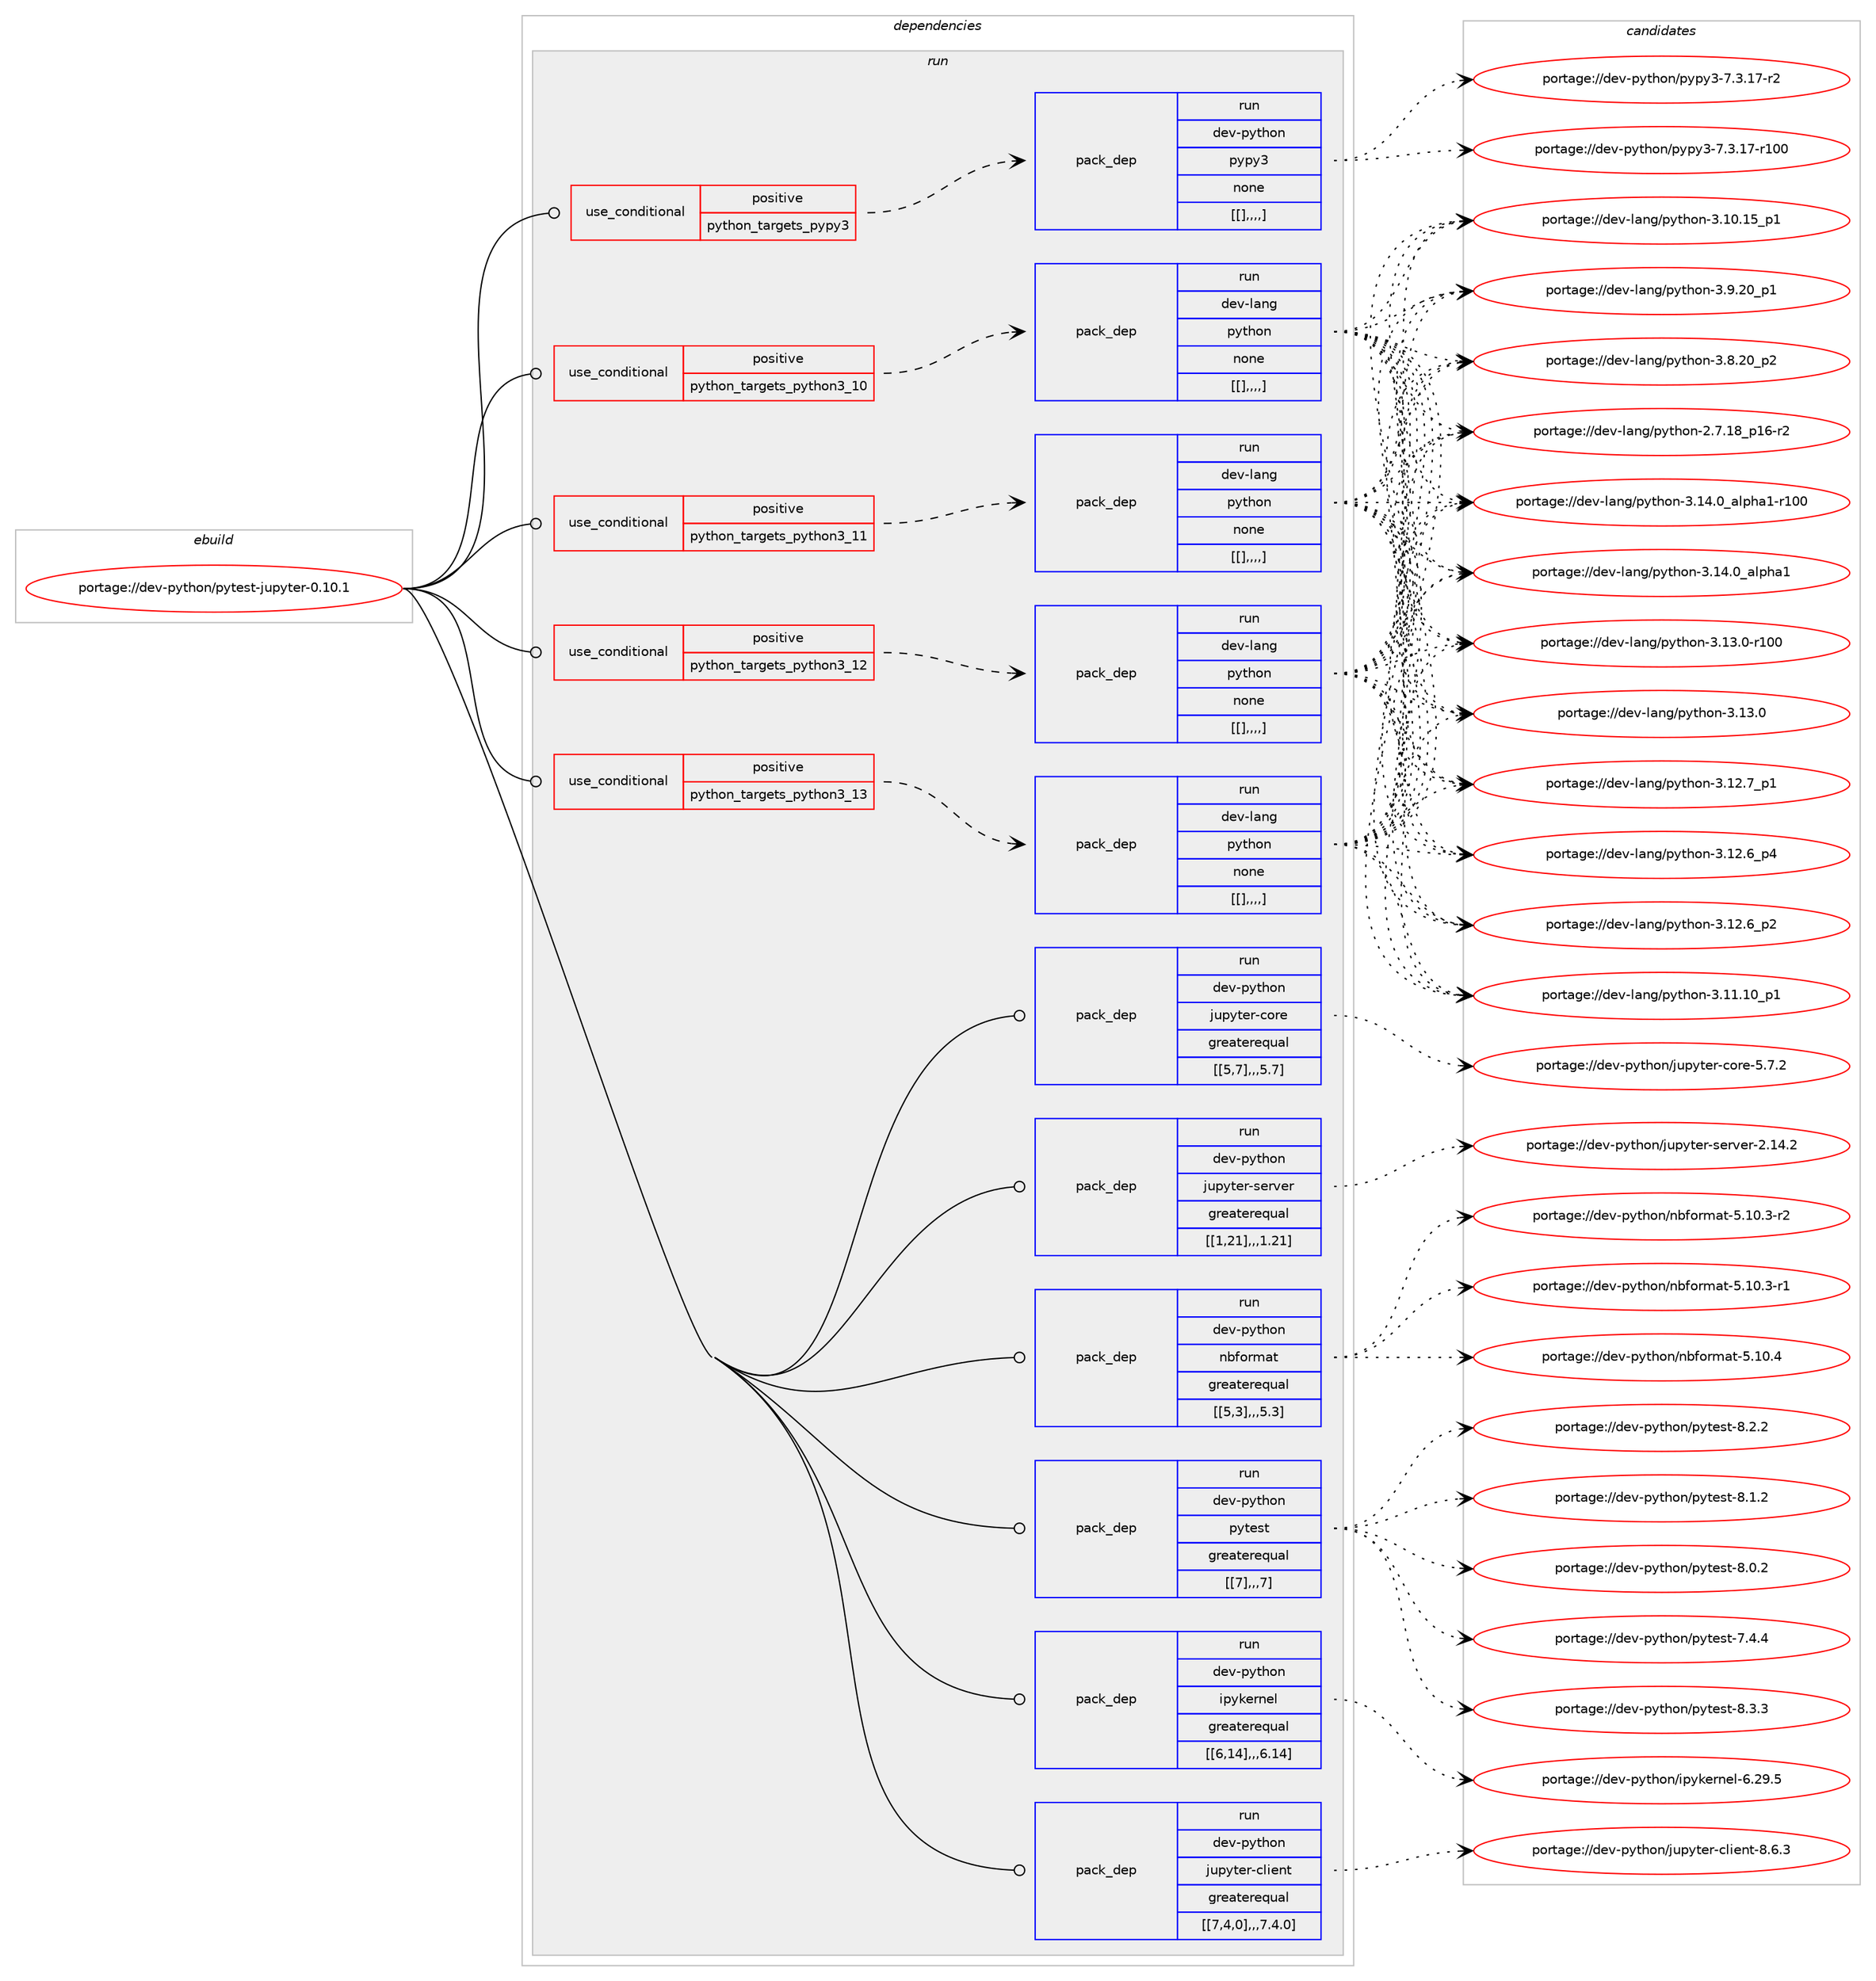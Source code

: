 digraph prolog {

# *************
# Graph options
# *************

newrank=true;
concentrate=true;
compound=true;
graph [rankdir=LR,fontname=Helvetica,fontsize=10,ranksep=1.5];#, ranksep=2.5, nodesep=0.2];
edge  [arrowhead=vee];
node  [fontname=Helvetica,fontsize=10];

# **********
# The ebuild
# **********

subgraph cluster_leftcol {
color=gray;
label=<<i>ebuild</i>>;
id [label="portage://dev-python/pytest-jupyter-0.10.1", color=red, width=4, href="../dev-python/pytest-jupyter-0.10.1.svg"];
}

# ****************
# The dependencies
# ****************

subgraph cluster_midcol {
color=gray;
label=<<i>dependencies</i>>;
subgraph cluster_compile {
fillcolor="#eeeeee";
style=filled;
label=<<i>compile</i>>;
}
subgraph cluster_compileandrun {
fillcolor="#eeeeee";
style=filled;
label=<<i>compile and run</i>>;
}
subgraph cluster_run {
fillcolor="#eeeeee";
style=filled;
label=<<i>run</i>>;
subgraph cond40508 {
dependency165546 [label=<<TABLE BORDER="0" CELLBORDER="1" CELLSPACING="0" CELLPADDING="4"><TR><TD ROWSPAN="3" CELLPADDING="10">use_conditional</TD></TR><TR><TD>positive</TD></TR><TR><TD>python_targets_pypy3</TD></TR></TABLE>>, shape=none, color=red];
subgraph pack123731 {
dependency165610 [label=<<TABLE BORDER="0" CELLBORDER="1" CELLSPACING="0" CELLPADDING="4" WIDTH="220"><TR><TD ROWSPAN="6" CELLPADDING="30">pack_dep</TD></TR><TR><TD WIDTH="110">run</TD></TR><TR><TD>dev-python</TD></TR><TR><TD>pypy3</TD></TR><TR><TD>none</TD></TR><TR><TD>[[],,,,]</TD></TR></TABLE>>, shape=none, color=blue];
}
dependency165546:e -> dependency165610:w [weight=20,style="dashed",arrowhead="vee"];
}
id:e -> dependency165546:w [weight=20,style="solid",arrowhead="odot"];
subgraph cond40544 {
dependency165649 [label=<<TABLE BORDER="0" CELLBORDER="1" CELLSPACING="0" CELLPADDING="4"><TR><TD ROWSPAN="3" CELLPADDING="10">use_conditional</TD></TR><TR><TD>positive</TD></TR><TR><TD>python_targets_python3_10</TD></TR></TABLE>>, shape=none, color=red];
subgraph pack123770 {
dependency165652 [label=<<TABLE BORDER="0" CELLBORDER="1" CELLSPACING="0" CELLPADDING="4" WIDTH="220"><TR><TD ROWSPAN="6" CELLPADDING="30">pack_dep</TD></TR><TR><TD WIDTH="110">run</TD></TR><TR><TD>dev-lang</TD></TR><TR><TD>python</TD></TR><TR><TD>none</TD></TR><TR><TD>[[],,,,]</TD></TR></TABLE>>, shape=none, color=blue];
}
dependency165649:e -> dependency165652:w [weight=20,style="dashed",arrowhead="vee"];
}
id:e -> dependency165649:w [weight=20,style="solid",arrowhead="odot"];
subgraph cond40575 {
dependency165772 [label=<<TABLE BORDER="0" CELLBORDER="1" CELLSPACING="0" CELLPADDING="4"><TR><TD ROWSPAN="3" CELLPADDING="10">use_conditional</TD></TR><TR><TD>positive</TD></TR><TR><TD>python_targets_python3_11</TD></TR></TABLE>>, shape=none, color=red];
subgraph pack123846 {
dependency165778 [label=<<TABLE BORDER="0" CELLBORDER="1" CELLSPACING="0" CELLPADDING="4" WIDTH="220"><TR><TD ROWSPAN="6" CELLPADDING="30">pack_dep</TD></TR><TR><TD WIDTH="110">run</TD></TR><TR><TD>dev-lang</TD></TR><TR><TD>python</TD></TR><TR><TD>none</TD></TR><TR><TD>[[],,,,]</TD></TR></TABLE>>, shape=none, color=blue];
}
dependency165772:e -> dependency165778:w [weight=20,style="dashed",arrowhead="vee"];
}
id:e -> dependency165772:w [weight=20,style="solid",arrowhead="odot"];
subgraph cond40604 {
dependency165785 [label=<<TABLE BORDER="0" CELLBORDER="1" CELLSPACING="0" CELLPADDING="4"><TR><TD ROWSPAN="3" CELLPADDING="10">use_conditional</TD></TR><TR><TD>positive</TD></TR><TR><TD>python_targets_python3_12</TD></TR></TABLE>>, shape=none, color=red];
subgraph pack123866 {
dependency165821 [label=<<TABLE BORDER="0" CELLBORDER="1" CELLSPACING="0" CELLPADDING="4" WIDTH="220"><TR><TD ROWSPAN="6" CELLPADDING="30">pack_dep</TD></TR><TR><TD WIDTH="110">run</TD></TR><TR><TD>dev-lang</TD></TR><TR><TD>python</TD></TR><TR><TD>none</TD></TR><TR><TD>[[],,,,]</TD></TR></TABLE>>, shape=none, color=blue];
}
dependency165785:e -> dependency165821:w [weight=20,style="dashed",arrowhead="vee"];
}
id:e -> dependency165785:w [weight=20,style="solid",arrowhead="odot"];
subgraph cond40644 {
dependency165901 [label=<<TABLE BORDER="0" CELLBORDER="1" CELLSPACING="0" CELLPADDING="4"><TR><TD ROWSPAN="3" CELLPADDING="10">use_conditional</TD></TR><TR><TD>positive</TD></TR><TR><TD>python_targets_python3_13</TD></TR></TABLE>>, shape=none, color=red];
subgraph pack123953 {
dependency166006 [label=<<TABLE BORDER="0" CELLBORDER="1" CELLSPACING="0" CELLPADDING="4" WIDTH="220"><TR><TD ROWSPAN="6" CELLPADDING="30">pack_dep</TD></TR><TR><TD WIDTH="110">run</TD></TR><TR><TD>dev-lang</TD></TR><TR><TD>python</TD></TR><TR><TD>none</TD></TR><TR><TD>[[],,,,]</TD></TR></TABLE>>, shape=none, color=blue];
}
dependency165901:e -> dependency166006:w [weight=20,style="dashed",arrowhead="vee"];
}
id:e -> dependency165901:w [weight=20,style="solid",arrowhead="odot"];
subgraph pack123994 {
dependency166027 [label=<<TABLE BORDER="0" CELLBORDER="1" CELLSPACING="0" CELLPADDING="4" WIDTH="220"><TR><TD ROWSPAN="6" CELLPADDING="30">pack_dep</TD></TR><TR><TD WIDTH="110">run</TD></TR><TR><TD>dev-python</TD></TR><TR><TD>ipykernel</TD></TR><TR><TD>greaterequal</TD></TR><TR><TD>[[6,14],,,6.14]</TD></TR></TABLE>>, shape=none, color=blue];
}
id:e -> dependency166027:w [weight=20,style="solid",arrowhead="odot"];
subgraph pack124033 {
dependency166071 [label=<<TABLE BORDER="0" CELLBORDER="1" CELLSPACING="0" CELLPADDING="4" WIDTH="220"><TR><TD ROWSPAN="6" CELLPADDING="30">pack_dep</TD></TR><TR><TD WIDTH="110">run</TD></TR><TR><TD>dev-python</TD></TR><TR><TD>jupyter-client</TD></TR><TR><TD>greaterequal</TD></TR><TR><TD>[[7,4,0],,,7.4.0]</TD></TR></TABLE>>, shape=none, color=blue];
}
id:e -> dependency166071:w [weight=20,style="solid",arrowhead="odot"];
subgraph pack124050 {
dependency166116 [label=<<TABLE BORDER="0" CELLBORDER="1" CELLSPACING="0" CELLPADDING="4" WIDTH="220"><TR><TD ROWSPAN="6" CELLPADDING="30">pack_dep</TD></TR><TR><TD WIDTH="110">run</TD></TR><TR><TD>dev-python</TD></TR><TR><TD>jupyter-core</TD></TR><TR><TD>greaterequal</TD></TR><TR><TD>[[5,7],,,5.7]</TD></TR></TABLE>>, shape=none, color=blue];
}
id:e -> dependency166116:w [weight=20,style="solid",arrowhead="odot"];
subgraph pack124097 {
dependency166178 [label=<<TABLE BORDER="0" CELLBORDER="1" CELLSPACING="0" CELLPADDING="4" WIDTH="220"><TR><TD ROWSPAN="6" CELLPADDING="30">pack_dep</TD></TR><TR><TD WIDTH="110">run</TD></TR><TR><TD>dev-python</TD></TR><TR><TD>jupyter-server</TD></TR><TR><TD>greaterequal</TD></TR><TR><TD>[[1,21],,,1.21]</TD></TR></TABLE>>, shape=none, color=blue];
}
id:e -> dependency166178:w [weight=20,style="solid",arrowhead="odot"];
subgraph pack124112 {
dependency166223 [label=<<TABLE BORDER="0" CELLBORDER="1" CELLSPACING="0" CELLPADDING="4" WIDTH="220"><TR><TD ROWSPAN="6" CELLPADDING="30">pack_dep</TD></TR><TR><TD WIDTH="110">run</TD></TR><TR><TD>dev-python</TD></TR><TR><TD>nbformat</TD></TR><TR><TD>greaterequal</TD></TR><TR><TD>[[5,3],,,5.3]</TD></TR></TABLE>>, shape=none, color=blue];
}
id:e -> dependency166223:w [weight=20,style="solid",arrowhead="odot"];
subgraph pack124188 {
dependency166327 [label=<<TABLE BORDER="0" CELLBORDER="1" CELLSPACING="0" CELLPADDING="4" WIDTH="220"><TR><TD ROWSPAN="6" CELLPADDING="30">pack_dep</TD></TR><TR><TD WIDTH="110">run</TD></TR><TR><TD>dev-python</TD></TR><TR><TD>pytest</TD></TR><TR><TD>greaterequal</TD></TR><TR><TD>[[7],,,7]</TD></TR></TABLE>>, shape=none, color=blue];
}
id:e -> dependency166327:w [weight=20,style="solid",arrowhead="odot"];
}
}

# **************
# The candidates
# **************

subgraph cluster_choices {
rank=same;
color=gray;
label=<<i>candidates</i>>;

subgraph choice123917 {
color=black;
nodesep=1;
choice100101118451121211161041111104711212111212151455546514649554511450 [label="portage://dev-python/pypy3-7.3.17-r2", color=red, width=4,href="../dev-python/pypy3-7.3.17-r2.svg"];
choice1001011184511212111610411111047112121112121514555465146495545114494848 [label="portage://dev-python/pypy3-7.3.17-r100", color=red, width=4,href="../dev-python/pypy3-7.3.17-r100.svg"];
dependency165610:e -> choice100101118451121211161041111104711212111212151455546514649554511450:w [style=dotted,weight="100"];
dependency165610:e -> choice1001011184511212111610411111047112121112121514555465146495545114494848:w [style=dotted,weight="100"];
}
subgraph choice123932 {
color=black;
nodesep=1;
choice100101118451089711010347112121116104111110455146495246489597108112104974945114494848 [label="portage://dev-lang/python-3.14.0_alpha1-r100", color=red, width=4,href="../dev-lang/python-3.14.0_alpha1-r100.svg"];
choice1001011184510897110103471121211161041111104551464952464895971081121049749 [label="portage://dev-lang/python-3.14.0_alpha1", color=red, width=4,href="../dev-lang/python-3.14.0_alpha1.svg"];
choice1001011184510897110103471121211161041111104551464951464845114494848 [label="portage://dev-lang/python-3.13.0-r100", color=red, width=4,href="../dev-lang/python-3.13.0-r100.svg"];
choice10010111845108971101034711212111610411111045514649514648 [label="portage://dev-lang/python-3.13.0", color=red, width=4,href="../dev-lang/python-3.13.0.svg"];
choice100101118451089711010347112121116104111110455146495046559511249 [label="portage://dev-lang/python-3.12.7_p1", color=red, width=4,href="../dev-lang/python-3.12.7_p1.svg"];
choice100101118451089711010347112121116104111110455146495046549511252 [label="portage://dev-lang/python-3.12.6_p4", color=red, width=4,href="../dev-lang/python-3.12.6_p4.svg"];
choice100101118451089711010347112121116104111110455146495046549511250 [label="portage://dev-lang/python-3.12.6_p2", color=red, width=4,href="../dev-lang/python-3.12.6_p2.svg"];
choice10010111845108971101034711212111610411111045514649494649489511249 [label="portage://dev-lang/python-3.11.10_p1", color=red, width=4,href="../dev-lang/python-3.11.10_p1.svg"];
choice10010111845108971101034711212111610411111045514649484649539511249 [label="portage://dev-lang/python-3.10.15_p1", color=red, width=4,href="../dev-lang/python-3.10.15_p1.svg"];
choice100101118451089711010347112121116104111110455146574650489511249 [label="portage://dev-lang/python-3.9.20_p1", color=red, width=4,href="../dev-lang/python-3.9.20_p1.svg"];
choice100101118451089711010347112121116104111110455146564650489511250 [label="portage://dev-lang/python-3.8.20_p2", color=red, width=4,href="../dev-lang/python-3.8.20_p2.svg"];
choice100101118451089711010347112121116104111110455046554649569511249544511450 [label="portage://dev-lang/python-2.7.18_p16-r2", color=red, width=4,href="../dev-lang/python-2.7.18_p16-r2.svg"];
dependency165652:e -> choice100101118451089711010347112121116104111110455146495246489597108112104974945114494848:w [style=dotted,weight="100"];
dependency165652:e -> choice1001011184510897110103471121211161041111104551464952464895971081121049749:w [style=dotted,weight="100"];
dependency165652:e -> choice1001011184510897110103471121211161041111104551464951464845114494848:w [style=dotted,weight="100"];
dependency165652:e -> choice10010111845108971101034711212111610411111045514649514648:w [style=dotted,weight="100"];
dependency165652:e -> choice100101118451089711010347112121116104111110455146495046559511249:w [style=dotted,weight="100"];
dependency165652:e -> choice100101118451089711010347112121116104111110455146495046549511252:w [style=dotted,weight="100"];
dependency165652:e -> choice100101118451089711010347112121116104111110455146495046549511250:w [style=dotted,weight="100"];
dependency165652:e -> choice10010111845108971101034711212111610411111045514649494649489511249:w [style=dotted,weight="100"];
dependency165652:e -> choice10010111845108971101034711212111610411111045514649484649539511249:w [style=dotted,weight="100"];
dependency165652:e -> choice100101118451089711010347112121116104111110455146574650489511249:w [style=dotted,weight="100"];
dependency165652:e -> choice100101118451089711010347112121116104111110455146564650489511250:w [style=dotted,weight="100"];
dependency165652:e -> choice100101118451089711010347112121116104111110455046554649569511249544511450:w [style=dotted,weight="100"];
}
subgraph choice123936 {
color=black;
nodesep=1;
choice100101118451089711010347112121116104111110455146495246489597108112104974945114494848 [label="portage://dev-lang/python-3.14.0_alpha1-r100", color=red, width=4,href="../dev-lang/python-3.14.0_alpha1-r100.svg"];
choice1001011184510897110103471121211161041111104551464952464895971081121049749 [label="portage://dev-lang/python-3.14.0_alpha1", color=red, width=4,href="../dev-lang/python-3.14.0_alpha1.svg"];
choice1001011184510897110103471121211161041111104551464951464845114494848 [label="portage://dev-lang/python-3.13.0-r100", color=red, width=4,href="../dev-lang/python-3.13.0-r100.svg"];
choice10010111845108971101034711212111610411111045514649514648 [label="portage://dev-lang/python-3.13.0", color=red, width=4,href="../dev-lang/python-3.13.0.svg"];
choice100101118451089711010347112121116104111110455146495046559511249 [label="portage://dev-lang/python-3.12.7_p1", color=red, width=4,href="../dev-lang/python-3.12.7_p1.svg"];
choice100101118451089711010347112121116104111110455146495046549511252 [label="portage://dev-lang/python-3.12.6_p4", color=red, width=4,href="../dev-lang/python-3.12.6_p4.svg"];
choice100101118451089711010347112121116104111110455146495046549511250 [label="portage://dev-lang/python-3.12.6_p2", color=red, width=4,href="../dev-lang/python-3.12.6_p2.svg"];
choice10010111845108971101034711212111610411111045514649494649489511249 [label="portage://dev-lang/python-3.11.10_p1", color=red, width=4,href="../dev-lang/python-3.11.10_p1.svg"];
choice10010111845108971101034711212111610411111045514649484649539511249 [label="portage://dev-lang/python-3.10.15_p1", color=red, width=4,href="../dev-lang/python-3.10.15_p1.svg"];
choice100101118451089711010347112121116104111110455146574650489511249 [label="portage://dev-lang/python-3.9.20_p1", color=red, width=4,href="../dev-lang/python-3.9.20_p1.svg"];
choice100101118451089711010347112121116104111110455146564650489511250 [label="portage://dev-lang/python-3.8.20_p2", color=red, width=4,href="../dev-lang/python-3.8.20_p2.svg"];
choice100101118451089711010347112121116104111110455046554649569511249544511450 [label="portage://dev-lang/python-2.7.18_p16-r2", color=red, width=4,href="../dev-lang/python-2.7.18_p16-r2.svg"];
dependency165778:e -> choice100101118451089711010347112121116104111110455146495246489597108112104974945114494848:w [style=dotted,weight="100"];
dependency165778:e -> choice1001011184510897110103471121211161041111104551464952464895971081121049749:w [style=dotted,weight="100"];
dependency165778:e -> choice1001011184510897110103471121211161041111104551464951464845114494848:w [style=dotted,weight="100"];
dependency165778:e -> choice10010111845108971101034711212111610411111045514649514648:w [style=dotted,weight="100"];
dependency165778:e -> choice100101118451089711010347112121116104111110455146495046559511249:w [style=dotted,weight="100"];
dependency165778:e -> choice100101118451089711010347112121116104111110455146495046549511252:w [style=dotted,weight="100"];
dependency165778:e -> choice100101118451089711010347112121116104111110455146495046549511250:w [style=dotted,weight="100"];
dependency165778:e -> choice10010111845108971101034711212111610411111045514649494649489511249:w [style=dotted,weight="100"];
dependency165778:e -> choice10010111845108971101034711212111610411111045514649484649539511249:w [style=dotted,weight="100"];
dependency165778:e -> choice100101118451089711010347112121116104111110455146574650489511249:w [style=dotted,weight="100"];
dependency165778:e -> choice100101118451089711010347112121116104111110455146564650489511250:w [style=dotted,weight="100"];
dependency165778:e -> choice100101118451089711010347112121116104111110455046554649569511249544511450:w [style=dotted,weight="100"];
}
subgraph choice123944 {
color=black;
nodesep=1;
choice100101118451089711010347112121116104111110455146495246489597108112104974945114494848 [label="portage://dev-lang/python-3.14.0_alpha1-r100", color=red, width=4,href="../dev-lang/python-3.14.0_alpha1-r100.svg"];
choice1001011184510897110103471121211161041111104551464952464895971081121049749 [label="portage://dev-lang/python-3.14.0_alpha1", color=red, width=4,href="../dev-lang/python-3.14.0_alpha1.svg"];
choice1001011184510897110103471121211161041111104551464951464845114494848 [label="portage://dev-lang/python-3.13.0-r100", color=red, width=4,href="../dev-lang/python-3.13.0-r100.svg"];
choice10010111845108971101034711212111610411111045514649514648 [label="portage://dev-lang/python-3.13.0", color=red, width=4,href="../dev-lang/python-3.13.0.svg"];
choice100101118451089711010347112121116104111110455146495046559511249 [label="portage://dev-lang/python-3.12.7_p1", color=red, width=4,href="../dev-lang/python-3.12.7_p1.svg"];
choice100101118451089711010347112121116104111110455146495046549511252 [label="portage://dev-lang/python-3.12.6_p4", color=red, width=4,href="../dev-lang/python-3.12.6_p4.svg"];
choice100101118451089711010347112121116104111110455146495046549511250 [label="portage://dev-lang/python-3.12.6_p2", color=red, width=4,href="../dev-lang/python-3.12.6_p2.svg"];
choice10010111845108971101034711212111610411111045514649494649489511249 [label="portage://dev-lang/python-3.11.10_p1", color=red, width=4,href="../dev-lang/python-3.11.10_p1.svg"];
choice10010111845108971101034711212111610411111045514649484649539511249 [label="portage://dev-lang/python-3.10.15_p1", color=red, width=4,href="../dev-lang/python-3.10.15_p1.svg"];
choice100101118451089711010347112121116104111110455146574650489511249 [label="portage://dev-lang/python-3.9.20_p1", color=red, width=4,href="../dev-lang/python-3.9.20_p1.svg"];
choice100101118451089711010347112121116104111110455146564650489511250 [label="portage://dev-lang/python-3.8.20_p2", color=red, width=4,href="../dev-lang/python-3.8.20_p2.svg"];
choice100101118451089711010347112121116104111110455046554649569511249544511450 [label="portage://dev-lang/python-2.7.18_p16-r2", color=red, width=4,href="../dev-lang/python-2.7.18_p16-r2.svg"];
dependency165821:e -> choice100101118451089711010347112121116104111110455146495246489597108112104974945114494848:w [style=dotted,weight="100"];
dependency165821:e -> choice1001011184510897110103471121211161041111104551464952464895971081121049749:w [style=dotted,weight="100"];
dependency165821:e -> choice1001011184510897110103471121211161041111104551464951464845114494848:w [style=dotted,weight="100"];
dependency165821:e -> choice10010111845108971101034711212111610411111045514649514648:w [style=dotted,weight="100"];
dependency165821:e -> choice100101118451089711010347112121116104111110455146495046559511249:w [style=dotted,weight="100"];
dependency165821:e -> choice100101118451089711010347112121116104111110455146495046549511252:w [style=dotted,weight="100"];
dependency165821:e -> choice100101118451089711010347112121116104111110455146495046549511250:w [style=dotted,weight="100"];
dependency165821:e -> choice10010111845108971101034711212111610411111045514649494649489511249:w [style=dotted,weight="100"];
dependency165821:e -> choice10010111845108971101034711212111610411111045514649484649539511249:w [style=dotted,weight="100"];
dependency165821:e -> choice100101118451089711010347112121116104111110455146574650489511249:w [style=dotted,weight="100"];
dependency165821:e -> choice100101118451089711010347112121116104111110455146564650489511250:w [style=dotted,weight="100"];
dependency165821:e -> choice100101118451089711010347112121116104111110455046554649569511249544511450:w [style=dotted,weight="100"];
}
subgraph choice123958 {
color=black;
nodesep=1;
choice100101118451089711010347112121116104111110455146495246489597108112104974945114494848 [label="portage://dev-lang/python-3.14.0_alpha1-r100", color=red, width=4,href="../dev-lang/python-3.14.0_alpha1-r100.svg"];
choice1001011184510897110103471121211161041111104551464952464895971081121049749 [label="portage://dev-lang/python-3.14.0_alpha1", color=red, width=4,href="../dev-lang/python-3.14.0_alpha1.svg"];
choice1001011184510897110103471121211161041111104551464951464845114494848 [label="portage://dev-lang/python-3.13.0-r100", color=red, width=4,href="../dev-lang/python-3.13.0-r100.svg"];
choice10010111845108971101034711212111610411111045514649514648 [label="portage://dev-lang/python-3.13.0", color=red, width=4,href="../dev-lang/python-3.13.0.svg"];
choice100101118451089711010347112121116104111110455146495046559511249 [label="portage://dev-lang/python-3.12.7_p1", color=red, width=4,href="../dev-lang/python-3.12.7_p1.svg"];
choice100101118451089711010347112121116104111110455146495046549511252 [label="portage://dev-lang/python-3.12.6_p4", color=red, width=4,href="../dev-lang/python-3.12.6_p4.svg"];
choice100101118451089711010347112121116104111110455146495046549511250 [label="portage://dev-lang/python-3.12.6_p2", color=red, width=4,href="../dev-lang/python-3.12.6_p2.svg"];
choice10010111845108971101034711212111610411111045514649494649489511249 [label="portage://dev-lang/python-3.11.10_p1", color=red, width=4,href="../dev-lang/python-3.11.10_p1.svg"];
choice10010111845108971101034711212111610411111045514649484649539511249 [label="portage://dev-lang/python-3.10.15_p1", color=red, width=4,href="../dev-lang/python-3.10.15_p1.svg"];
choice100101118451089711010347112121116104111110455146574650489511249 [label="portage://dev-lang/python-3.9.20_p1", color=red, width=4,href="../dev-lang/python-3.9.20_p1.svg"];
choice100101118451089711010347112121116104111110455146564650489511250 [label="portage://dev-lang/python-3.8.20_p2", color=red, width=4,href="../dev-lang/python-3.8.20_p2.svg"];
choice100101118451089711010347112121116104111110455046554649569511249544511450 [label="portage://dev-lang/python-2.7.18_p16-r2", color=red, width=4,href="../dev-lang/python-2.7.18_p16-r2.svg"];
dependency166006:e -> choice100101118451089711010347112121116104111110455146495246489597108112104974945114494848:w [style=dotted,weight="100"];
dependency166006:e -> choice1001011184510897110103471121211161041111104551464952464895971081121049749:w [style=dotted,weight="100"];
dependency166006:e -> choice1001011184510897110103471121211161041111104551464951464845114494848:w [style=dotted,weight="100"];
dependency166006:e -> choice10010111845108971101034711212111610411111045514649514648:w [style=dotted,weight="100"];
dependency166006:e -> choice100101118451089711010347112121116104111110455146495046559511249:w [style=dotted,weight="100"];
dependency166006:e -> choice100101118451089711010347112121116104111110455146495046549511252:w [style=dotted,weight="100"];
dependency166006:e -> choice100101118451089711010347112121116104111110455146495046549511250:w [style=dotted,weight="100"];
dependency166006:e -> choice10010111845108971101034711212111610411111045514649494649489511249:w [style=dotted,weight="100"];
dependency166006:e -> choice10010111845108971101034711212111610411111045514649484649539511249:w [style=dotted,weight="100"];
dependency166006:e -> choice100101118451089711010347112121116104111110455146574650489511249:w [style=dotted,weight="100"];
dependency166006:e -> choice100101118451089711010347112121116104111110455146564650489511250:w [style=dotted,weight="100"];
dependency166006:e -> choice100101118451089711010347112121116104111110455046554649569511249544511450:w [style=dotted,weight="100"];
}
subgraph choice123977 {
color=black;
nodesep=1;
choice100101118451121211161041111104710511212110710111411010110845544650574653 [label="portage://dev-python/ipykernel-6.29.5", color=red, width=4,href="../dev-python/ipykernel-6.29.5.svg"];
dependency166027:e -> choice100101118451121211161041111104710511212110710111411010110845544650574653:w [style=dotted,weight="100"];
}
subgraph choice123981 {
color=black;
nodesep=1;
choice10010111845112121116104111110471061171121211161011144599108105101110116455646544651 [label="portage://dev-python/jupyter-client-8.6.3", color=red, width=4,href="../dev-python/jupyter-client-8.6.3.svg"];
dependency166071:e -> choice10010111845112121116104111110471061171121211161011144599108105101110116455646544651:w [style=dotted,weight="100"];
}
subgraph choice123983 {
color=black;
nodesep=1;
choice10010111845112121116104111110471061171121211161011144599111114101455346554650 [label="portage://dev-python/jupyter-core-5.7.2", color=red, width=4,href="../dev-python/jupyter-core-5.7.2.svg"];
dependency166116:e -> choice10010111845112121116104111110471061171121211161011144599111114101455346554650:w [style=dotted,weight="100"];
}
subgraph choice124003 {
color=black;
nodesep=1;
choice10010111845112121116104111110471061171121211161011144511510111411810111445504649524650 [label="portage://dev-python/jupyter-server-2.14.2", color=red, width=4,href="../dev-python/jupyter-server-2.14.2.svg"];
dependency166178:e -> choice10010111845112121116104111110471061171121211161011144511510111411810111445504649524650:w [style=dotted,weight="100"];
}
subgraph choice124038 {
color=black;
nodesep=1;
choice1001011184511212111610411111047110981021111141099711645534649484652 [label="portage://dev-python/nbformat-5.10.4", color=red, width=4,href="../dev-python/nbformat-5.10.4.svg"];
choice10010111845112121116104111110471109810211111410997116455346494846514511450 [label="portage://dev-python/nbformat-5.10.3-r2", color=red, width=4,href="../dev-python/nbformat-5.10.3-r2.svg"];
choice10010111845112121116104111110471109810211111410997116455346494846514511449 [label="portage://dev-python/nbformat-5.10.3-r1", color=red, width=4,href="../dev-python/nbformat-5.10.3-r1.svg"];
dependency166223:e -> choice1001011184511212111610411111047110981021111141099711645534649484652:w [style=dotted,weight="100"];
dependency166223:e -> choice10010111845112121116104111110471109810211111410997116455346494846514511450:w [style=dotted,weight="100"];
dependency166223:e -> choice10010111845112121116104111110471109810211111410997116455346494846514511449:w [style=dotted,weight="100"];
}
subgraph choice124042 {
color=black;
nodesep=1;
choice1001011184511212111610411111047112121116101115116455646514651 [label="portage://dev-python/pytest-8.3.3", color=red, width=4,href="../dev-python/pytest-8.3.3.svg"];
choice1001011184511212111610411111047112121116101115116455646504650 [label="portage://dev-python/pytest-8.2.2", color=red, width=4,href="../dev-python/pytest-8.2.2.svg"];
choice1001011184511212111610411111047112121116101115116455646494650 [label="portage://dev-python/pytest-8.1.2", color=red, width=4,href="../dev-python/pytest-8.1.2.svg"];
choice1001011184511212111610411111047112121116101115116455646484650 [label="portage://dev-python/pytest-8.0.2", color=red, width=4,href="../dev-python/pytest-8.0.2.svg"];
choice1001011184511212111610411111047112121116101115116455546524652 [label="portage://dev-python/pytest-7.4.4", color=red, width=4,href="../dev-python/pytest-7.4.4.svg"];
dependency166327:e -> choice1001011184511212111610411111047112121116101115116455646514651:w [style=dotted,weight="100"];
dependency166327:e -> choice1001011184511212111610411111047112121116101115116455646504650:w [style=dotted,weight="100"];
dependency166327:e -> choice1001011184511212111610411111047112121116101115116455646494650:w [style=dotted,weight="100"];
dependency166327:e -> choice1001011184511212111610411111047112121116101115116455646484650:w [style=dotted,weight="100"];
dependency166327:e -> choice1001011184511212111610411111047112121116101115116455546524652:w [style=dotted,weight="100"];
}
}

}
